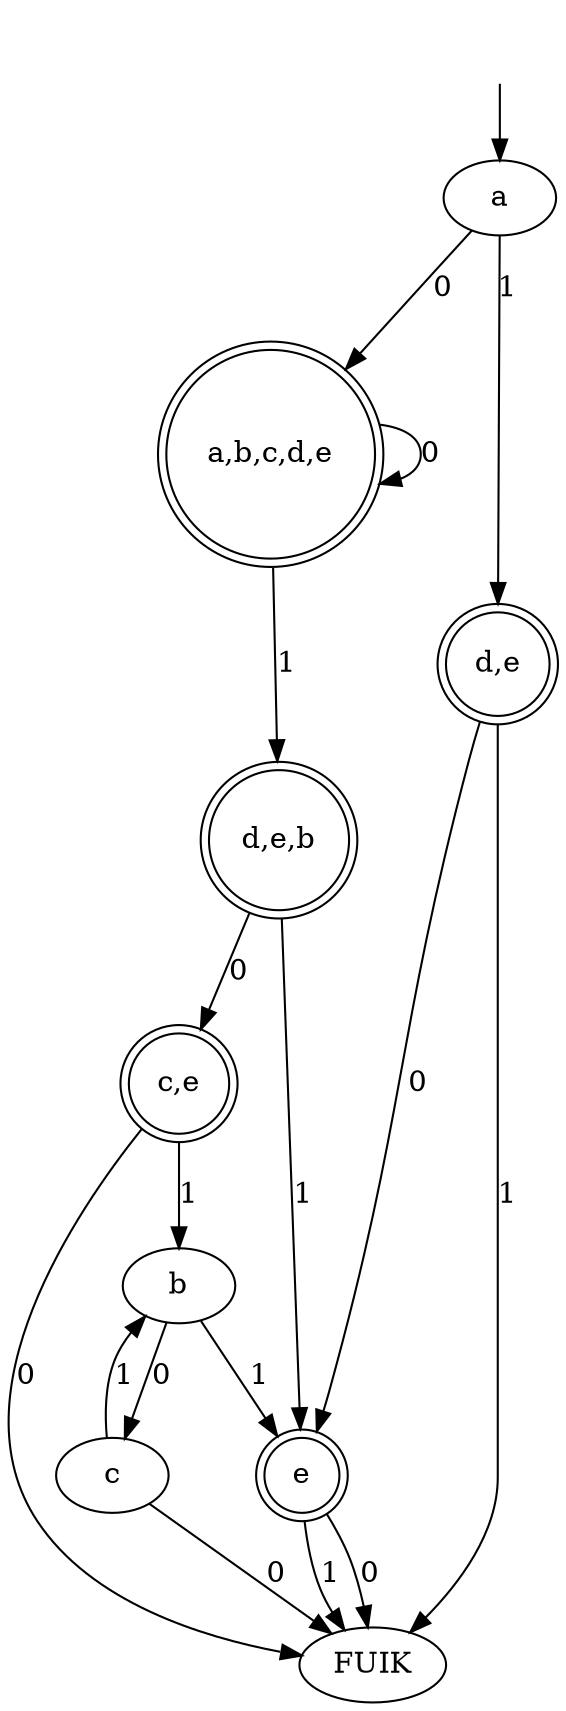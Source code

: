 digraph {
 "" [shape=none]
 "a,b,c,d,e"  [shape=doublecircle]
 "c,e"  [shape=doublecircle]
 "d,e"  [shape=doublecircle]
 "d,e,b"  [shape=doublecircle]
 "e"  [shape=doublecircle]

"" -> "a"
"a" -> "a,b,c,d,e"[label="0", weight="0"];
"a" -> "d,e"[label="1", weight="1"];
"a,b,c,d,e" -> "a,b,c,d,e"[label="0", weight="0"];
"a,b,c,d,e" -> "d,e,b"[label="1", weight="1"];
"b" -> "c"[label="0", weight="0"];
"b" -> "e"[label="1", weight="1"];
"c" -> "FUIK"[label="0", weight="0"];
"c" -> "b"[label="1", weight="1"];
"c,e" -> "FUIK"[label="0", weight="0"];
"c,e" -> "b"[label="1", weight="1"];
"d,e" -> "e"[label="0", weight="0"];
"d,e" -> "FUIK"[label="1", weight="1"];
"d,e,b" -> "c,e"[label="0", weight="0"];
"d,e,b" -> "e"[label="1", weight="1"];
"e" -> "FUIK"[label="0", weight="0"];
"e" -> "FUIK"[label="1", weight="1"];
}
